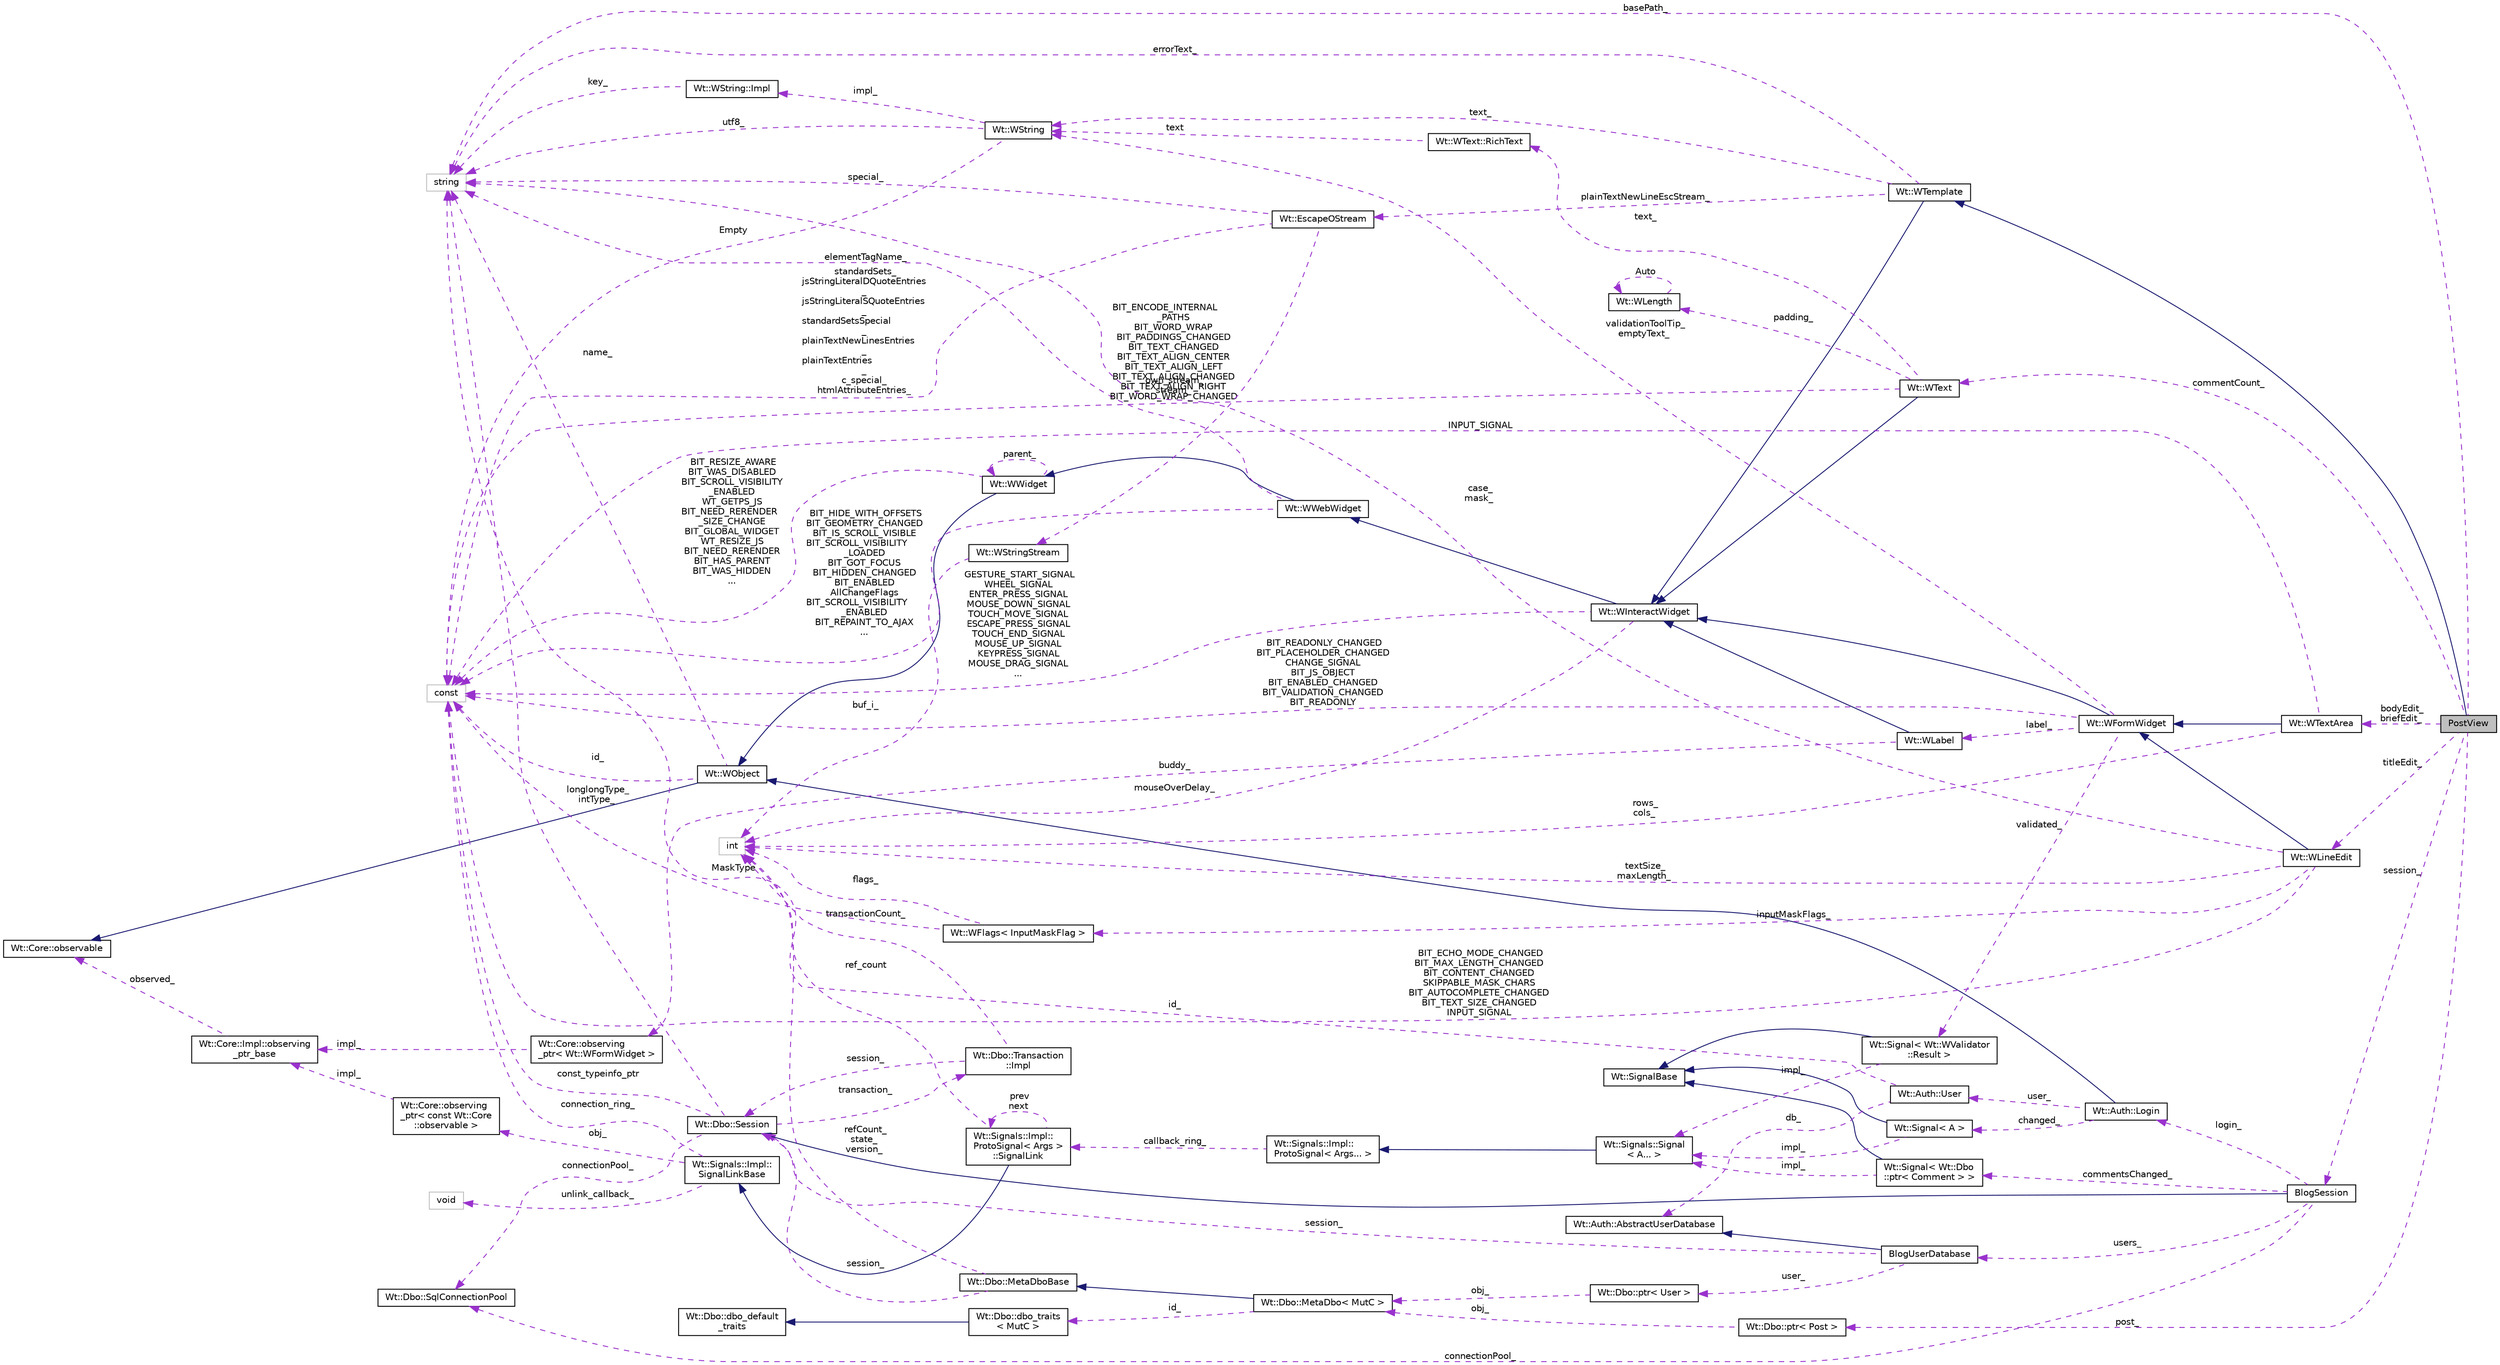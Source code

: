 digraph "PostView"
{
 // LATEX_PDF_SIZE
  edge [fontname="Helvetica",fontsize="10",labelfontname="Helvetica",labelfontsize="10"];
  node [fontname="Helvetica",fontsize="10",shape=record];
  rankdir="LR";
  Node1 [label="PostView",height=0.2,width=0.4,color="black", fillcolor="grey75", style="filled", fontcolor="black",tooltip=" "];
  Node2 -> Node1 [dir="back",color="midnightblue",fontsize="10",style="solid",fontname="Helvetica"];
  Node2 [label="Wt::WTemplate",height=0.2,width=0.4,color="black", fillcolor="white", style="filled",URL="$classWt_1_1WTemplate.html",tooltip="A widget that renders an XHTML template."];
  Node3 -> Node2 [dir="back",color="midnightblue",fontsize="10",style="solid",fontname="Helvetica"];
  Node3 [label="Wt::WInteractWidget",height=0.2,width=0.4,color="black", fillcolor="white", style="filled",URL="$classWt_1_1WInteractWidget.html",tooltip="An abstract widget that can receive user-interface interaction."];
  Node4 -> Node3 [dir="back",color="midnightblue",fontsize="10",style="solid",fontname="Helvetica"];
  Node4 [label="Wt::WWebWidget",height=0.2,width=0.4,color="black", fillcolor="white", style="filled",URL="$classWt_1_1WWebWidget.html",tooltip="A base class for widgets with an HTML counterpart."];
  Node5 -> Node4 [dir="back",color="midnightblue",fontsize="10",style="solid",fontname="Helvetica"];
  Node5 [label="Wt::WWidget",height=0.2,width=0.4,color="black", fillcolor="white", style="filled",URL="$classWt_1_1WWidget.html",tooltip="The abstract base class for a user-interface component."];
  Node6 -> Node5 [dir="back",color="midnightblue",fontsize="10",style="solid",fontname="Helvetica"];
  Node6 [label="Wt::WObject",height=0.2,width=0.4,color="black", fillcolor="white", style="filled",URL="$classWt_1_1WObject.html",tooltip="A base class for objects that participate in the signal/slot system."];
  Node7 -> Node6 [dir="back",color="midnightblue",fontsize="10",style="solid",fontname="Helvetica"];
  Node7 [label="Wt::Core::observable",height=0.2,width=0.4,color="black", fillcolor="white", style="filled",URL="$classWt_1_1Core_1_1observable.html",tooltip="A base class for objects whose life-time can be tracked."];
  Node8 -> Node6 [dir="back",color="darkorchid3",fontsize="10",style="dashed",label=" name_" ,fontname="Helvetica"];
  Node8 [label="string",height=0.2,width=0.4,color="grey75", fillcolor="white", style="filled",tooltip=" "];
  Node9 -> Node6 [dir="back",color="darkorchid3",fontsize="10",style="dashed",label=" id_" ,fontname="Helvetica"];
  Node9 [label="const",height=0.2,width=0.4,color="grey75", fillcolor="white", style="filled",tooltip=" "];
  Node5 -> Node5 [dir="back",color="darkorchid3",fontsize="10",style="dashed",label=" parent_" ,fontname="Helvetica"];
  Node9 -> Node5 [dir="back",color="darkorchid3",fontsize="10",style="dashed",label=" BIT_RESIZE_AWARE\nBIT_WAS_DISABLED\nBIT_SCROLL_VISIBILITY\l_ENABLED\nWT_GETPS_JS\nBIT_NEED_RERENDER\l_SIZE_CHANGE\nBIT_GLOBAL_WIDGET\nWT_RESIZE_JS\nBIT_NEED_RERENDER\nBIT_HAS_PARENT\nBIT_WAS_HIDDEN\n..." ,fontname="Helvetica"];
  Node8 -> Node4 [dir="back",color="darkorchid3",fontsize="10",style="dashed",label=" elementTagName_" ,fontname="Helvetica"];
  Node9 -> Node4 [dir="back",color="darkorchid3",fontsize="10",style="dashed",label=" BIT_HIDE_WITH_OFFSETS\nBIT_GEOMETRY_CHANGED\nBIT_IS_SCROLL_VISIBLE\nBIT_SCROLL_VISIBILITY\l_LOADED\nBIT_GOT_FOCUS\nBIT_HIDDEN_CHANGED\nBIT_ENABLED\nAllChangeFlags\nBIT_SCROLL_VISIBILITY\l_ENABLED\nBIT_REPAINT_TO_AJAX\n..." ,fontname="Helvetica"];
  Node10 -> Node3 [dir="back",color="darkorchid3",fontsize="10",style="dashed",label=" mouseOverDelay_" ,fontname="Helvetica"];
  Node10 [label="int",height=0.2,width=0.4,color="grey75", fillcolor="white", style="filled",tooltip=" "];
  Node9 -> Node3 [dir="back",color="darkorchid3",fontsize="10",style="dashed",label=" GESTURE_START_SIGNAL\nWHEEL_SIGNAL\nENTER_PRESS_SIGNAL\nMOUSE_DOWN_SIGNAL\nTOUCH_MOVE_SIGNAL\nESCAPE_PRESS_SIGNAL\nTOUCH_END_SIGNAL\nMOUSE_UP_SIGNAL\nKEYPRESS_SIGNAL\nMOUSE_DRAG_SIGNAL\n..." ,fontname="Helvetica"];
  Node11 -> Node2 [dir="back",color="darkorchid3",fontsize="10",style="dashed",label=" text_" ,fontname="Helvetica"];
  Node11 [label="Wt::WString",height=0.2,width=0.4,color="black", fillcolor="white", style="filled",URL="$classWt_1_1WString.html",tooltip="A value class which describes a locale-aware unicode string."];
  Node12 -> Node11 [dir="back",color="darkorchid3",fontsize="10",style="dashed",label=" impl_" ,fontname="Helvetica"];
  Node12 [label="Wt::WString::Impl",height=0.2,width=0.4,color="black", fillcolor="white", style="filled",URL="$structWt_1_1WString_1_1Impl.html",tooltip=" "];
  Node8 -> Node12 [dir="back",color="darkorchid3",fontsize="10",style="dashed",label=" key_" ,fontname="Helvetica"];
  Node8 -> Node11 [dir="back",color="darkorchid3",fontsize="10",style="dashed",label=" utf8_" ,fontname="Helvetica"];
  Node9 -> Node11 [dir="back",color="darkorchid3",fontsize="10",style="dashed",label=" Empty" ,fontname="Helvetica"];
  Node13 -> Node2 [dir="back",color="darkorchid3",fontsize="10",style="dashed",label=" plainTextNewLineEscStream_" ,fontname="Helvetica"];
  Node13 [label="Wt::EscapeOStream",height=0.2,width=0.4,color="black", fillcolor="white", style="filled",URL="$classWt_1_1EscapeOStream.html",tooltip=" "];
  Node8 -> Node13 [dir="back",color="darkorchid3",fontsize="10",style="dashed",label=" special_" ,fontname="Helvetica"];
  Node14 -> Node13 [dir="back",color="darkorchid3",fontsize="10",style="dashed",label=" own_stream_\nstream_" ,fontname="Helvetica"];
  Node14 [label="Wt::WStringStream",height=0.2,width=0.4,color="black", fillcolor="white", style="filled",URL="$classWt_1_1WStringStream.html",tooltip=" "];
  Node10 -> Node14 [dir="back",color="darkorchid3",fontsize="10",style="dashed",label=" buf_i_" ,fontname="Helvetica"];
  Node9 -> Node13 [dir="back",color="darkorchid3",fontsize="10",style="dashed",label=" standardSets_\njsStringLiteralDQuoteEntries\l_\njsStringLiteralSQuoteEntries\l_\nstandardSetsSpecial\l_\nplainTextNewLinesEntries\l_\nplainTextEntries\l_\nc_special_\nhtmlAttributeEntries_" ,fontname="Helvetica"];
  Node8 -> Node2 [dir="back",color="darkorchid3",fontsize="10",style="dashed",label=" errorText_" ,fontname="Helvetica"];
  Node15 -> Node1 [dir="back",color="darkorchid3",fontsize="10",style="dashed",label=" titleEdit_" ,fontname="Helvetica"];
  Node15 [label="Wt::WLineEdit",height=0.2,width=0.4,color="black", fillcolor="white", style="filled",URL="$classWt_1_1WLineEdit.html",tooltip="A widget that provides a single line edit."];
  Node16 -> Node15 [dir="back",color="midnightblue",fontsize="10",style="solid",fontname="Helvetica"];
  Node16 [label="Wt::WFormWidget",height=0.2,width=0.4,color="black", fillcolor="white", style="filled",URL="$classWt_1_1WFormWidget.html",tooltip="An abstract widget that corresponds to an HTML form element."];
  Node3 -> Node16 [dir="back",color="midnightblue",fontsize="10",style="solid",fontname="Helvetica"];
  Node11 -> Node16 [dir="back",color="darkorchid3",fontsize="10",style="dashed",label=" validationToolTip_\nemptyText_" ,fontname="Helvetica"];
  Node17 -> Node16 [dir="back",color="darkorchid3",fontsize="10",style="dashed",label=" label_" ,fontname="Helvetica"];
  Node17 [label="Wt::WLabel",height=0.2,width=0.4,color="black", fillcolor="white", style="filled",URL="$classWt_1_1WLabel.html",tooltip="A label for a form field."];
  Node3 -> Node17 [dir="back",color="midnightblue",fontsize="10",style="solid",fontname="Helvetica"];
  Node18 -> Node17 [dir="back",color="darkorchid3",fontsize="10",style="dashed",label=" buddy_" ,fontname="Helvetica"];
  Node18 [label="Wt::Core::observing\l_ptr\< Wt::WFormWidget \>",height=0.2,width=0.4,color="black", fillcolor="white", style="filled",URL="$classWt_1_1Core_1_1observing__ptr.html",tooltip=" "];
  Node19 -> Node18 [dir="back",color="darkorchid3",fontsize="10",style="dashed",label=" impl_" ,fontname="Helvetica"];
  Node19 [label="Wt::Core::Impl::observing\l_ptr_base",height=0.2,width=0.4,color="black", fillcolor="white", style="filled",URL="$structWt_1_1Core_1_1Impl_1_1observing__ptr__base.html",tooltip=" "];
  Node7 -> Node19 [dir="back",color="darkorchid3",fontsize="10",style="dashed",label=" observed_" ,fontname="Helvetica"];
  Node20 -> Node16 [dir="back",color="darkorchid3",fontsize="10",style="dashed",label=" validated_" ,fontname="Helvetica"];
  Node20 [label="Wt::Signal\< Wt::WValidator\l::Result \>",height=0.2,width=0.4,color="black", fillcolor="white", style="filled",URL="$classWt_1_1Signal.html",tooltip=" "];
  Node21 -> Node20 [dir="back",color="midnightblue",fontsize="10",style="solid",fontname="Helvetica"];
  Node21 [label="Wt::SignalBase",height=0.2,width=0.4,color="black", fillcolor="white", style="filled",URL="$classWt_1_1SignalBase.html",tooltip="Abstract base class of a signal."];
  Node22 -> Node20 [dir="back",color="darkorchid3",fontsize="10",style="dashed",label=" impl_" ,fontname="Helvetica"];
  Node22 [label="Wt::Signals::Signal\l\< A... \>",height=0.2,width=0.4,color="black", fillcolor="white", style="filled",URL="$structWt_1_1Signals_1_1Signal.html",tooltip=" "];
  Node23 -> Node22 [dir="back",color="midnightblue",fontsize="10",style="solid",fontname="Helvetica"];
  Node23 [label="Wt::Signals::Impl::\lProtoSignal\< Args... \>",height=0.2,width=0.4,color="black", fillcolor="white", style="filled",URL="$classWt_1_1Signals_1_1Impl_1_1ProtoSignal.html",tooltip=" "];
  Node24 -> Node23 [dir="back",color="darkorchid3",fontsize="10",style="dashed",label=" callback_ring_" ,fontname="Helvetica"];
  Node24 [label="Wt::Signals::Impl::\lProtoSignal\< Args \>\l::SignalLink",height=0.2,width=0.4,color="black", fillcolor="white", style="filled",URL="$structWt_1_1Signals_1_1Impl_1_1ProtoSignal_1_1SignalLink.html",tooltip=" "];
  Node25 -> Node24 [dir="back",color="midnightblue",fontsize="10",style="solid",fontname="Helvetica"];
  Node25 [label="Wt::Signals::Impl::\lSignalLinkBase",height=0.2,width=0.4,color="black", fillcolor="white", style="filled",URL="$classWt_1_1Signals_1_1Impl_1_1SignalLinkBase.html",tooltip=" "];
  Node26 -> Node25 [dir="back",color="darkorchid3",fontsize="10",style="dashed",label=" unlink_callback_" ,fontname="Helvetica"];
  Node26 [label="void",height=0.2,width=0.4,color="grey75", fillcolor="white", style="filled",tooltip=" "];
  Node27 -> Node25 [dir="back",color="darkorchid3",fontsize="10",style="dashed",label=" obj_" ,fontname="Helvetica"];
  Node27 [label="Wt::Core::observing\l_ptr\< const Wt::Core\l::observable \>",height=0.2,width=0.4,color="black", fillcolor="white", style="filled",URL="$classWt_1_1Core_1_1observing__ptr.html",tooltip=" "];
  Node19 -> Node27 [dir="back",color="darkorchid3",fontsize="10",style="dashed",label=" impl_" ,fontname="Helvetica"];
  Node9 -> Node25 [dir="back",color="darkorchid3",fontsize="10",style="dashed",label=" connection_ring_" ,fontname="Helvetica"];
  Node10 -> Node24 [dir="back",color="darkorchid3",fontsize="10",style="dashed",label=" ref_count" ,fontname="Helvetica"];
  Node24 -> Node24 [dir="back",color="darkorchid3",fontsize="10",style="dashed",label=" prev\nnext" ,fontname="Helvetica"];
  Node9 -> Node16 [dir="back",color="darkorchid3",fontsize="10",style="dashed",label=" BIT_READONLY_CHANGED\nBIT_PLACEHOLDER_CHANGED\nCHANGE_SIGNAL\nBIT_JS_OBJECT\nBIT_ENABLED_CHANGED\nBIT_VALIDATION_CHANGED\nBIT_READONLY" ,fontname="Helvetica"];
  Node28 -> Node15 [dir="back",color="darkorchid3",fontsize="10",style="dashed",label=" inputMaskFlags_" ,fontname="Helvetica"];
  Node28 [label="Wt::WFlags\< InputMaskFlag \>",height=0.2,width=0.4,color="black", fillcolor="white", style="filled",URL="$classWt_1_1WFlags.html",tooltip=" "];
  Node10 -> Node28 [dir="back",color="darkorchid3",fontsize="10",style="dashed",label=" flags_" ,fontname="Helvetica"];
  Node9 -> Node28 [dir="back",color="darkorchid3",fontsize="10",style="dashed",label=" MaskType" ,fontname="Helvetica"];
  Node10 -> Node15 [dir="back",color="darkorchid3",fontsize="10",style="dashed",label=" textSize_\nmaxLength_" ,fontname="Helvetica"];
  Node8 -> Node15 [dir="back",color="darkorchid3",fontsize="10",style="dashed",label=" case_\nmask_" ,fontname="Helvetica"];
  Node9 -> Node15 [dir="back",color="darkorchid3",fontsize="10",style="dashed",label=" BIT_ECHO_MODE_CHANGED\nBIT_MAX_LENGTH_CHANGED\nBIT_CONTENT_CHANGED\nSKIPPABLE_MASK_CHARS\nBIT_AUTOCOMPLETE_CHANGED\nBIT_TEXT_SIZE_CHANGED\nINPUT_SIGNAL" ,fontname="Helvetica"];
  Node29 -> Node1 [dir="back",color="darkorchid3",fontsize="10",style="dashed",label=" post_" ,fontname="Helvetica"];
  Node29 [label="Wt::Dbo::ptr\< Post \>",height=0.2,width=0.4,color="black", fillcolor="white", style="filled",URL="$classWt_1_1Dbo_1_1ptr.html",tooltip=" "];
  Node30 -> Node29 [dir="back",color="darkorchid3",fontsize="10",style="dashed",label=" obj_" ,fontname="Helvetica"];
  Node30 [label="Wt::Dbo::MetaDbo\< MutC \>",height=0.2,width=0.4,color="black", fillcolor="white", style="filled",URL="$classWt_1_1Dbo_1_1MetaDbo.html",tooltip=" "];
  Node31 -> Node30 [dir="back",color="midnightblue",fontsize="10",style="solid",fontname="Helvetica"];
  Node31 [label="Wt::Dbo::MetaDboBase",height=0.2,width=0.4,color="black", fillcolor="white", style="filled",URL="$classWt_1_1Dbo_1_1MetaDboBase.html",tooltip=" "];
  Node10 -> Node31 [dir="back",color="darkorchid3",fontsize="10",style="dashed",label=" refCount_\nstate_\nversion_" ,fontname="Helvetica"];
  Node32 -> Node31 [dir="back",color="darkorchid3",fontsize="10",style="dashed",label=" session_" ,fontname="Helvetica"];
  Node32 [label="Wt::Dbo::Session",height=0.2,width=0.4,color="black", fillcolor="white", style="filled",URL="$classWt_1_1Dbo_1_1Session.html",tooltip="A database session."];
  Node33 -> Node32 [dir="back",color="darkorchid3",fontsize="10",style="dashed",label=" transaction_" ,fontname="Helvetica"];
  Node33 [label="Wt::Dbo::Transaction\l::Impl",height=0.2,width=0.4,color="black", fillcolor="white", style="filled",URL="$structWt_1_1Dbo_1_1Transaction_1_1Impl.html",tooltip=" "];
  Node10 -> Node33 [dir="back",color="darkorchid3",fontsize="10",style="dashed",label=" transactionCount_" ,fontname="Helvetica"];
  Node32 -> Node33 [dir="back",color="darkorchid3",fontsize="10",style="dashed",label=" session_" ,fontname="Helvetica"];
  Node8 -> Node32 [dir="back",color="darkorchid3",fontsize="10",style="dashed",label=" longlongType_\nintType_" ,fontname="Helvetica"];
  Node9 -> Node32 [dir="back",color="darkorchid3",fontsize="10",style="dashed",label=" const_typeinfo_ptr" ,fontname="Helvetica"];
  Node34 -> Node32 [dir="back",color="darkorchid3",fontsize="10",style="dashed",label=" connectionPool_" ,fontname="Helvetica"];
  Node34 [label="Wt::Dbo::SqlConnectionPool",height=0.2,width=0.4,color="black", fillcolor="white", style="filled",URL="$classWt_1_1Dbo_1_1SqlConnectionPool.html",tooltip="Abstract base class for a SQL connection pool."];
  Node35 -> Node30 [dir="back",color="darkorchid3",fontsize="10",style="dashed",label=" id_" ,fontname="Helvetica"];
  Node35 [label="Wt::Dbo::dbo_traits\l\< MutC \>",height=0.2,width=0.4,color="black", fillcolor="white", style="filled",URL="$structWt_1_1Dbo_1_1dbo__traits.html",tooltip=" "];
  Node36 -> Node35 [dir="back",color="midnightblue",fontsize="10",style="solid",fontname="Helvetica"];
  Node36 [label="Wt::Dbo::dbo_default\l_traits",height=0.2,width=0.4,color="black", fillcolor="white", style="filled",URL="$structWt_1_1Dbo_1_1dbo__default__traits.html",tooltip="Default traits for a class mapped with Wt::Dbo."];
  Node37 -> Node1 [dir="back",color="darkorchid3",fontsize="10",style="dashed",label=" bodyEdit_\nbriefEdit_" ,fontname="Helvetica"];
  Node37 [label="Wt::WTextArea",height=0.2,width=0.4,color="black", fillcolor="white", style="filled",URL="$classWt_1_1WTextArea.html",tooltip="A widget that provides a multi-line edit."];
  Node16 -> Node37 [dir="back",color="midnightblue",fontsize="10",style="solid",fontname="Helvetica"];
  Node10 -> Node37 [dir="back",color="darkorchid3",fontsize="10",style="dashed",label=" rows_\ncols_" ,fontname="Helvetica"];
  Node9 -> Node37 [dir="back",color="darkorchid3",fontsize="10",style="dashed",label=" INPUT_SIGNAL" ,fontname="Helvetica"];
  Node38 -> Node1 [dir="back",color="darkorchid3",fontsize="10",style="dashed",label=" commentCount_" ,fontname="Helvetica"];
  Node38 [label="Wt::WText",height=0.2,width=0.4,color="black", fillcolor="white", style="filled",URL="$classWt_1_1WText.html",tooltip="A widget that renders (XHTML) text."];
  Node3 -> Node38 [dir="back",color="midnightblue",fontsize="10",style="solid",fontname="Helvetica"];
  Node39 -> Node38 [dir="back",color="darkorchid3",fontsize="10",style="dashed",label=" text_" ,fontname="Helvetica"];
  Node39 [label="Wt::WText::RichText",height=0.2,width=0.4,color="black", fillcolor="white", style="filled",URL="$structWt_1_1WText_1_1RichText.html",tooltip=" "];
  Node11 -> Node39 [dir="back",color="darkorchid3",fontsize="10",style="dashed",label=" text" ,fontname="Helvetica"];
  Node40 -> Node38 [dir="back",color="darkorchid3",fontsize="10",style="dashed",label=" padding_" ,fontname="Helvetica"];
  Node40 [label="Wt::WLength",height=0.2,width=0.4,color="black", fillcolor="white", style="filled",URL="$classWt_1_1WLength.html",tooltip="A value class that describes a CSS length."];
  Node40 -> Node40 [dir="back",color="darkorchid3",fontsize="10",style="dashed",label=" Auto" ,fontname="Helvetica"];
  Node9 -> Node38 [dir="back",color="darkorchid3",fontsize="10",style="dashed",label=" BIT_ENCODE_INTERNAL\l_PATHS\nBIT_WORD_WRAP\nBIT_PADDINGS_CHANGED\nBIT_TEXT_CHANGED\nBIT_TEXT_ALIGN_CENTER\nBIT_TEXT_ALIGN_LEFT\nBIT_TEXT_ALIGN_CHANGED\nBIT_TEXT_ALIGN_RIGHT\nBIT_WORD_WRAP_CHANGED" ,fontname="Helvetica"];
  Node8 -> Node1 [dir="back",color="darkorchid3",fontsize="10",style="dashed",label=" basePath_" ,fontname="Helvetica"];
  Node41 -> Node1 [dir="back",color="darkorchid3",fontsize="10",style="dashed",label=" session_" ,fontname="Helvetica"];
  Node41 [label="BlogSession",height=0.2,width=0.4,color="black", fillcolor="white", style="filled",URL="$classBlogSession.html",tooltip=" "];
  Node32 -> Node41 [dir="back",color="midnightblue",fontsize="10",style="solid",fontname="Helvetica"];
  Node42 -> Node41 [dir="back",color="darkorchid3",fontsize="10",style="dashed",label=" login_" ,fontname="Helvetica"];
  Node42 [label="Wt::Auth::Login",height=0.2,width=0.4,color="black", fillcolor="white", style="filled",URL="$classWt_1_1Auth_1_1Login.html",tooltip="A class that manages the current login state."];
  Node6 -> Node42 [dir="back",color="midnightblue",fontsize="10",style="solid",fontname="Helvetica"];
  Node43 -> Node42 [dir="back",color="darkorchid3",fontsize="10",style="dashed",label=" changed_" ,fontname="Helvetica"];
  Node43 [label="Wt::Signal\< A \>",height=0.2,width=0.4,color="black", fillcolor="white", style="filled",URL="$classWt_1_1Signal.html",tooltip="A signal that propagates events to listeners."];
  Node21 -> Node43 [dir="back",color="midnightblue",fontsize="10",style="solid",fontname="Helvetica"];
  Node22 -> Node43 [dir="back",color="darkorchid3",fontsize="10",style="dashed",label=" impl_" ,fontname="Helvetica"];
  Node44 -> Node42 [dir="back",color="darkorchid3",fontsize="10",style="dashed",label=" user_" ,fontname="Helvetica"];
  Node44 [label="Wt::Auth::User",height=0.2,width=0.4,color="black", fillcolor="white", style="filled",URL="$classWt_1_1Auth_1_1User.html",tooltip="A user."];
  Node8 -> Node44 [dir="back",color="darkorchid3",fontsize="10",style="dashed",label=" id_" ,fontname="Helvetica"];
  Node45 -> Node44 [dir="back",color="darkorchid3",fontsize="10",style="dashed",label=" db_" ,fontname="Helvetica"];
  Node45 [label="Wt::Auth::AbstractUserDatabase",height=0.2,width=0.4,color="black", fillcolor="white", style="filled",URL="$classWt_1_1Auth_1_1AbstractUserDatabase.html",tooltip="Abstract interface for an authentication user database."];
  Node46 -> Node41 [dir="back",color="darkorchid3",fontsize="10",style="dashed",label=" users_" ,fontname="Helvetica"];
  Node46 [label="BlogUserDatabase",height=0.2,width=0.4,color="black", fillcolor="white", style="filled",URL="$classBlogUserDatabase.html",tooltip=" "];
  Node45 -> Node46 [dir="back",color="midnightblue",fontsize="10",style="solid",fontname="Helvetica"];
  Node47 -> Node46 [dir="back",color="darkorchid3",fontsize="10",style="dashed",label=" user_" ,fontname="Helvetica"];
  Node47 [label="Wt::Dbo::ptr\< User \>",height=0.2,width=0.4,color="black", fillcolor="white", style="filled",URL="$classWt_1_1Dbo_1_1ptr.html",tooltip=" "];
  Node30 -> Node47 [dir="back",color="darkorchid3",fontsize="10",style="dashed",label=" obj_" ,fontname="Helvetica"];
  Node32 -> Node46 [dir="back",color="darkorchid3",fontsize="10",style="dashed",label=" session_" ,fontname="Helvetica"];
  Node48 -> Node41 [dir="back",color="darkorchid3",fontsize="10",style="dashed",label=" commentsChanged_" ,fontname="Helvetica"];
  Node48 [label="Wt::Signal\< Wt::Dbo\l::ptr\< Comment \> \>",height=0.2,width=0.4,color="black", fillcolor="white", style="filled",URL="$classWt_1_1Signal.html",tooltip=" "];
  Node21 -> Node48 [dir="back",color="midnightblue",fontsize="10",style="solid",fontname="Helvetica"];
  Node22 -> Node48 [dir="back",color="darkorchid3",fontsize="10",style="dashed",label=" impl_" ,fontname="Helvetica"];
  Node34 -> Node41 [dir="back",color="darkorchid3",fontsize="10",style="dashed",label=" connectionPool_" ,fontname="Helvetica"];
}
